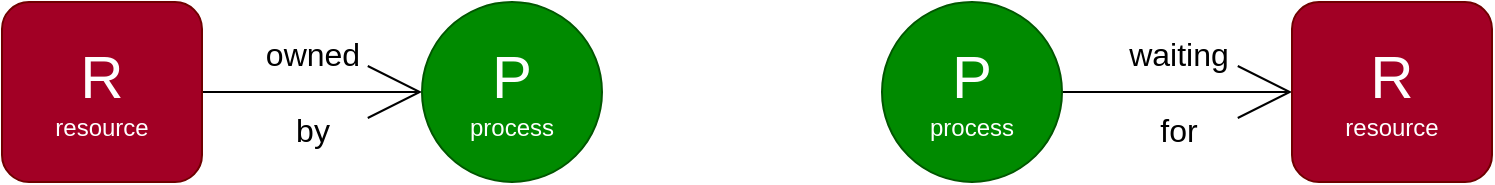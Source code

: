 <mxfile>
    <diagram id="UG6w0Kzs-TENYUBW_722" name="Page-1">
        <mxGraphModel dx="1031" dy="1472" grid="1" gridSize="10" guides="1" tooltips="1" connect="1" arrows="1" fold="1" page="1" pageScale="1" pageWidth="850" pageHeight="1100" math="0" shadow="0">
            <root>
                <mxCell id="0"/>
                <mxCell id="1" parent="0"/>
                <mxCell id="4" value="owned&lt;br style=&quot;font-size: 16px;&quot;&gt;&lt;br style=&quot;font-size: 16px;&quot;&gt;by" style="edgeStyle=orthogonalEdgeStyle;rounded=0;orthogonalLoop=1;jettySize=auto;html=1;exitX=1;exitY=0.5;exitDx=0;exitDy=0;entryX=0;entryY=0.5;entryDx=0;entryDy=0;endArrow=open;endFill=0;endSize=25;labelBackgroundColor=none;fontSize=16;" edge="1" parent="1" source="2" target="3">
                    <mxGeometry relative="1" as="geometry"/>
                </mxCell>
                <mxCell id="2" value="&lt;font style=&quot;font-size: 30px&quot;&gt;R&lt;/font&gt;&lt;br&gt;resource" style="rounded=1;whiteSpace=wrap;html=1;fillColor=#a20025;strokeColor=#6F0000;fontColor=#ffffff;" vertex="1" parent="1">
                    <mxGeometry x="10" y="20" width="100" height="90" as="geometry"/>
                </mxCell>
                <mxCell id="3" value="&lt;font style=&quot;font-size: 30px&quot;&gt;P&lt;br&gt;&lt;/font&gt;process" style="ellipse;whiteSpace=wrap;html=1;aspect=fixed;fillColor=#008a00;strokeColor=#005700;fontColor=#ffffff;" vertex="1" parent="1">
                    <mxGeometry x="220" y="20" width="90" height="90" as="geometry"/>
                </mxCell>
                <mxCell id="5" value="waiting&lt;br&gt;&lt;br&gt;for" style="edgeStyle=orthogonalEdgeStyle;rounded=0;orthogonalLoop=1;jettySize=auto;html=1;exitX=1;exitY=0.5;exitDx=0;exitDy=0;entryX=0;entryY=0.5;entryDx=0;entryDy=0;endArrow=open;endFill=0;endSize=25;labelBackgroundColor=none;fontSize=16;" edge="1" parent="1" source="7" target="6">
                    <mxGeometry relative="1" as="geometry"/>
                </mxCell>
                <mxCell id="6" value="&lt;font style=&quot;font-size: 30px&quot;&gt;R&lt;/font&gt;&lt;br&gt;resource" style="rounded=1;whiteSpace=wrap;html=1;fillColor=#a20025;strokeColor=#6F0000;fontColor=#ffffff;" vertex="1" parent="1">
                    <mxGeometry x="655" y="20" width="100" height="90" as="geometry"/>
                </mxCell>
                <mxCell id="7" value="&lt;font style=&quot;font-size: 30px&quot;&gt;P&lt;br&gt;&lt;/font&gt;process" style="ellipse;whiteSpace=wrap;html=1;aspect=fixed;fillColor=#008a00;strokeColor=#005700;fontColor=#ffffff;" vertex="1" parent="1">
                    <mxGeometry x="450" y="20" width="90" height="90" as="geometry"/>
                </mxCell>
            </root>
        </mxGraphModel>
    </diagram>
</mxfile>